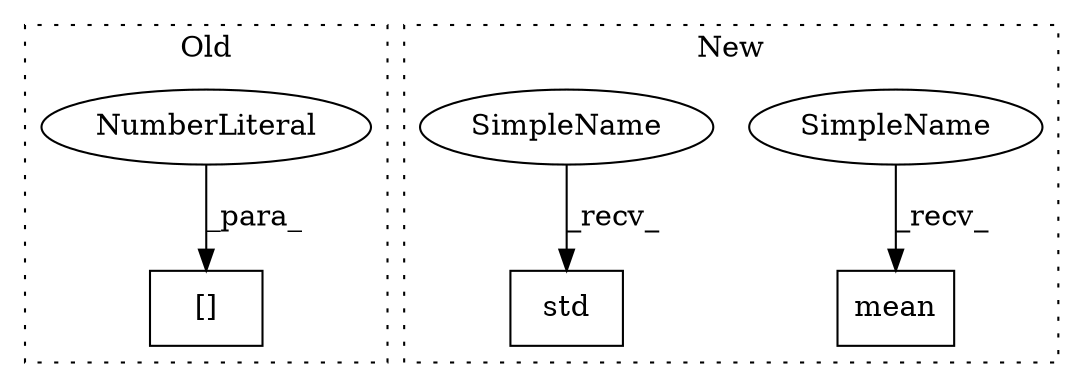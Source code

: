 digraph G {
subgraph cluster0 {
1 [label="[]" a="2" s="876,886" l="9,1" shape="box"];
3 [label="NumberLiteral" a="34" s="885" l="1" shape="ellipse"];
label = "Old";
style="dotted";
}
subgraph cluster1 {
2 [label="std" a="32" s="1218,1228" l="4,1" shape="box"];
4 [label="mean" a="32" s="1185,1196" l="5,1" shape="box"];
5 [label="SimpleName" a="42" s="1179" l="5" shape="ellipse"];
6 [label="SimpleName" a="42" s="1212" l="5" shape="ellipse"];
label = "New";
style="dotted";
}
3 -> 1 [label="_para_"];
5 -> 4 [label="_recv_"];
6 -> 2 [label="_recv_"];
}